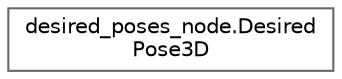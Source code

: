 digraph "Graphical Class Hierarchy"
{
 // LATEX_PDF_SIZE
  bgcolor="transparent";
  edge [fontname=Helvetica,fontsize=10,labelfontname=Helvetica,labelfontsize=10];
  node [fontname=Helvetica,fontsize=10,shape=box,height=0.2,width=0.4];
  rankdir="LR";
  Node0 [id="Node000000",label="desired_poses_node.Desired\lPose3D",height=0.2,width=0.4,color="grey40", fillcolor="white", style="filled",URL="$classdesired__poses__node_1_1DesiredPose3D.html",tooltip=" "];
}
